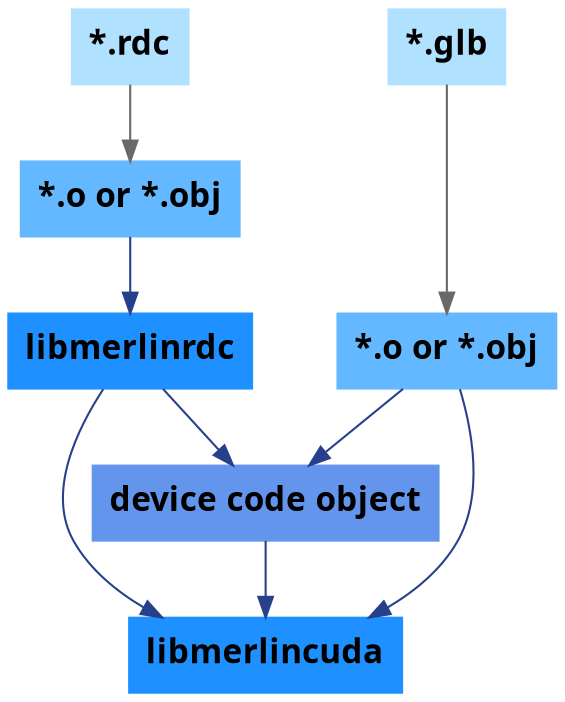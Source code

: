 // html : 12/16
// latex : 10/16
digraph CudaCompilation {
    node [fontname="Fira Code SemiBold", fontsize="16", shape=record, style=filled, labelloc=c]
    subgraph SourceFiles {
        node [color=lightskyblue1, label="*.rdc"] rdc;
        node [color=lightskyblue1, label="*.glb"] glb;
        {rank=same; rdc; glb;}
    }

    subgraph Object {
        node [color=steelblue1, label="*.o or *.obj"] obj1;
        node [color=steelblue1, label="*.o or *.obj"] obj2;
        node [color=cornflowerblue	, label="device code object"] device_code;
    }

    subgraph Lib {
        node [color=dodgerblue, label="libmerlinrdc"] libmerlinrdc;
        node [color=dodgerblue, label="libmerlincuda"] libmerlincuda;
    }

    rdc -> obj1 [color=dimgrey];
    glb -> obj2 [color=dimgrey];
    obj1 -> libmerlinrdc [color=royalblue4];
    libmerlinrdc -> device_code [color=royalblue4];
    obj2 -> device_code [color=royalblue4];
    libmerlinrdc -> libmerlincuda [color=royalblue4];
    obj2 -> libmerlincuda [color=royalblue4];
    device_code -> libmerlincuda [color=royalblue4];
}
